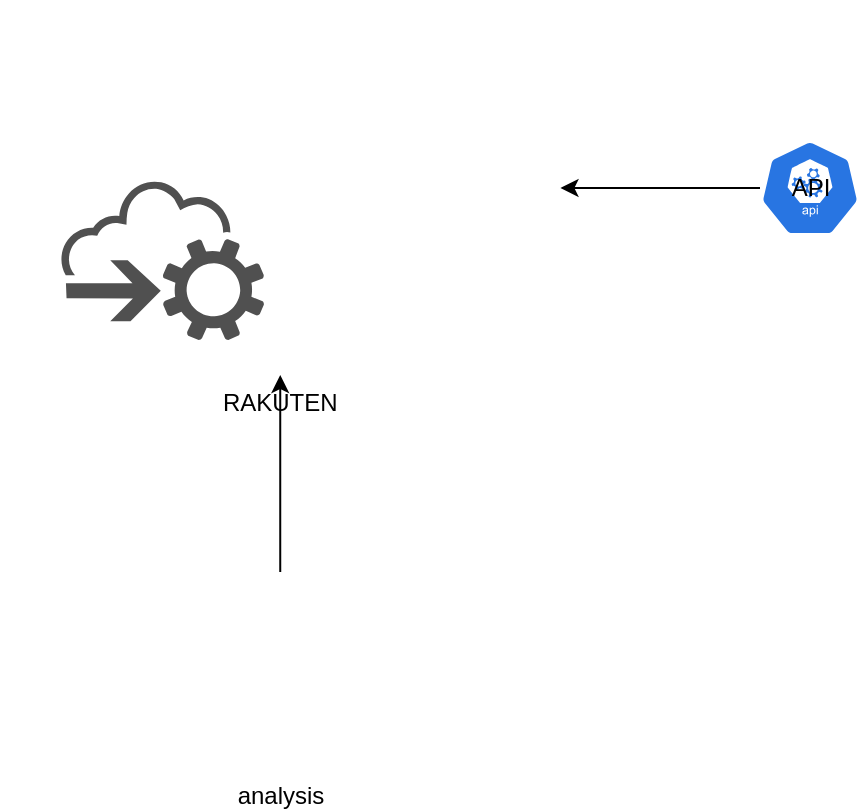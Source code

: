 <mxfile version="16.6.6" type="embed">
    <diagram id="knbDnYdzUCfSxsH8f9x_" name="ページ1">
        <mxGraphModel dx="-644" dy="485" grid="1" gridSize="10" guides="1" tooltips="1" connect="1" arrows="1" fold="1" page="1" pageScale="1" pageWidth="827" pageHeight="1169" background="#FFFFFF" math="0" shadow="0">
            <root>
                <mxCell id="0"/>
                <mxCell id="1" parent="0"/>
                <mxCell id="4" value="RAKUTEN" style="shape=image;verticalLabelPosition=bottom;labelBackgroundColor=default;verticalAlign=top;aspect=fixed;imageAspect=0;image=https://download.logo.wine/logo/Rakuten/Rakuten-Logo.wine.png;" parent="1" vertex="1">
                    <mxGeometry x="900" y="250.5" width="280.23" height="187" as="geometry"/>
                </mxCell>
                <mxCell id="5" value="" style="edgeStyle=orthogonalEdgeStyle;rounded=0;orthogonalLoop=1;jettySize=auto;html=1;" parent="1" source="6" target="4" edge="1">
                    <mxGeometry relative="1" as="geometry"/>
                </mxCell>
                <mxCell id="6" value="API" style="sketch=0;html=1;dashed=0;whitespace=wrap;fillColor=#2875E2;strokeColor=#ffffff;points=[[0.005,0.63,0],[0.1,0.2,0],[0.9,0.2,0],[0.5,0,0],[0.995,0.63,0],[0.72,0.99,0],[0.5,1,0],[0.28,0.99,0]];shape=mxgraph.kubernetes.icon;prIcon=api" parent="1" vertex="1">
                    <mxGeometry x="1280" y="320" width="50" height="48" as="geometry"/>
                </mxCell>
                <mxCell id="9" value="" style="edgeStyle=orthogonalEdgeStyle;rounded=0;orthogonalLoop=1;jettySize=auto;html=1;strokeColor=#000000;" parent="1" source="10" target="4" edge="1">
                    <mxGeometry relative="1" as="geometry">
                        <mxPoint x="1140" y="560" as="targetPoint"/>
                    </mxGeometry>
                </mxCell>
                <mxCell id="10" value="analysis" style="shape=image;html=1;verticalAlign=top;verticalLabelPosition=bottom;labelBackgroundColor=#ffffff;imageAspect=0;aspect=fixed;image=https://cdn0.iconfinder.com/data/icons/business-startup-10/50/22-128.png" parent="1" vertex="1">
                    <mxGeometry x="991.12" y="536" width="98" height="98" as="geometry"/>
                </mxCell>
                <mxCell id="UhjirEx8KOVgkhbGdTID-10" value="" style="sketch=0;pointerEvents=1;shadow=0;dashed=0;html=1;strokeColor=none;fillColor=#505050;labelPosition=center;verticalLabelPosition=bottom;outlineConnect=0;verticalAlign=top;align=center;shape=mxgraph.office.clouds.cloud_service_request;" parent="1" vertex="1">
                    <mxGeometry x="930" y="340" width="102" height="80" as="geometry"/>
                </mxCell>
            </root>
        </mxGraphModel>
    </diagram>
</mxfile>